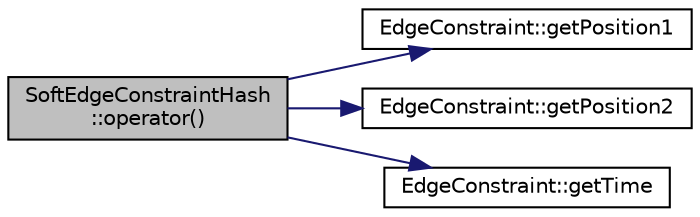 digraph "SoftEdgeConstraintHash::operator()"
{
 // INTERACTIVE_SVG=YES
 // LATEX_PDF_SIZE
  edge [fontname="Helvetica",fontsize="10",labelfontname="Helvetica",labelfontsize="10"];
  node [fontname="Helvetica",fontsize="10",shape=record];
  rankdir="LR";
  Node1 [label="SoftEdgeConstraintHash\l::operator()",height=0.2,width=0.4,color="black", fillcolor="grey75", style="filled", fontcolor="black",tooltip=" "];
  Node1 -> Node2 [color="midnightblue",fontsize="10",style="solid",fontname="Helvetica"];
  Node2 [label="EdgeConstraint::getPosition1",height=0.2,width=0.4,color="black", fillcolor="white", style="filled",URL="$classEdgeConstraint.html#a466908d69c6881694fe53a23cc62c5d9",tooltip=" "];
  Node1 -> Node3 [color="midnightblue",fontsize="10",style="solid",fontname="Helvetica"];
  Node3 [label="EdgeConstraint::getPosition2",height=0.2,width=0.4,color="black", fillcolor="white", style="filled",URL="$classEdgeConstraint.html#ad2fbdf3fb124655ee081c9efbb420b85",tooltip=" "];
  Node1 -> Node4 [color="midnightblue",fontsize="10",style="solid",fontname="Helvetica"];
  Node4 [label="EdgeConstraint::getTime",height=0.2,width=0.4,color="black", fillcolor="white", style="filled",URL="$classEdgeConstraint.html#a993ffecc11fb54e7e179fa2aa1c20a7e",tooltip=" "];
}
